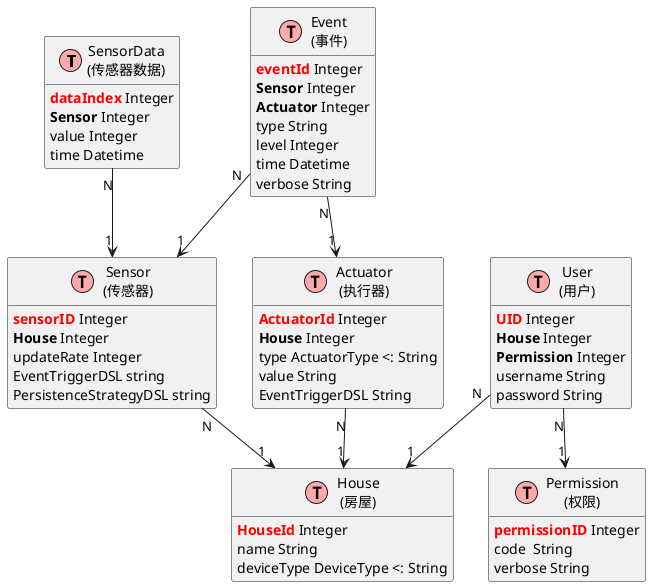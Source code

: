 @startuml
!define Table(name,desc) class name as "desc" << (T,#FFAAAA) >>
!define pk(x) <b><color:red>x</color></b>
!define unique(x) <color:green>x</color>
!define fk(x) <b>x</b>
!define not_null(x) <u>x</u>

hide methods
hide stereotypes

 Table(SensorData,"SensorData\n(传感器数据)") { 
	pk(dataIndex) Integer
	fk(Sensor) Integer
	value Integer
	time Datetime
 
    }
 Table(Event,"Event\n(事件)") { 
	pk(eventId) Integer
	fk(Sensor) Integer
	fk(Actuator) Integer
	type String
	level Integer
	time Datetime
	verbose String
 
    }
 Table(Sensor,"Sensor\n(传感器)") { 
	pk(sensorID) Integer
	fk(House) Integer
	updateRate Integer
	EventTriggerDSL string
	PersistenceStrategyDSL string
 
    }
 Table(House,"House\n(房屋)") { 
	pk(HouseId) Integer
	name String
	deviceType DeviceType <: String
 
    }
 Table(Actuator,"Actuator\n(执行器)") { 
	pk(ActuatorId) Integer
	fk(House) Integer
	type ActuatorType <: String
	value String
	EventTriggerDSL String
 
    }
 Table(User,"User\n(用户)") { 
	pk(UID) Integer
	fk(House) Integer
	fk(Permission) Integer
	username String
	password String
 
    }
 Table(Permission,"Permission\n(权限)") { 
	pk(permissionID) Integer
	code  String
	verbose String
 
    }


SensorData "N" --> "1" Sensor 
Event "N" --> "1" Sensor 
Event "N" --> "1" Actuator 
Sensor "N" --> "1" House 
Actuator "N" --> "1" House 
User "N" --> "1" House 
User "N" --> "1" Permission 



@enduml